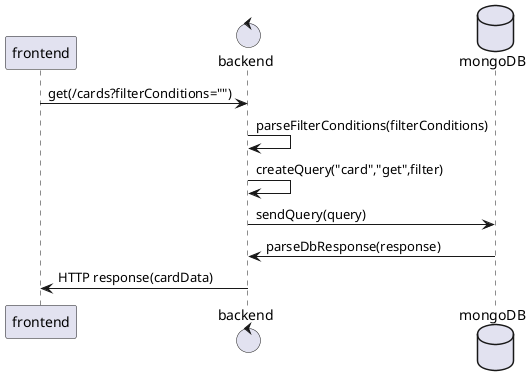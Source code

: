 @startuml
participant frontend
control backend
database mongoDB

frontend -> backend:get(/cards?filterConditions="")
backend -> backend:parseFilterConditions(filterConditions)
backend -> backend:createQuery("card","get",filter)
backend -> mongoDB:sendQuery(query)
backend <- mongoDB:parseDbResponse(response)
backend -> frontend:HTTP response(cardData)
@enduml
